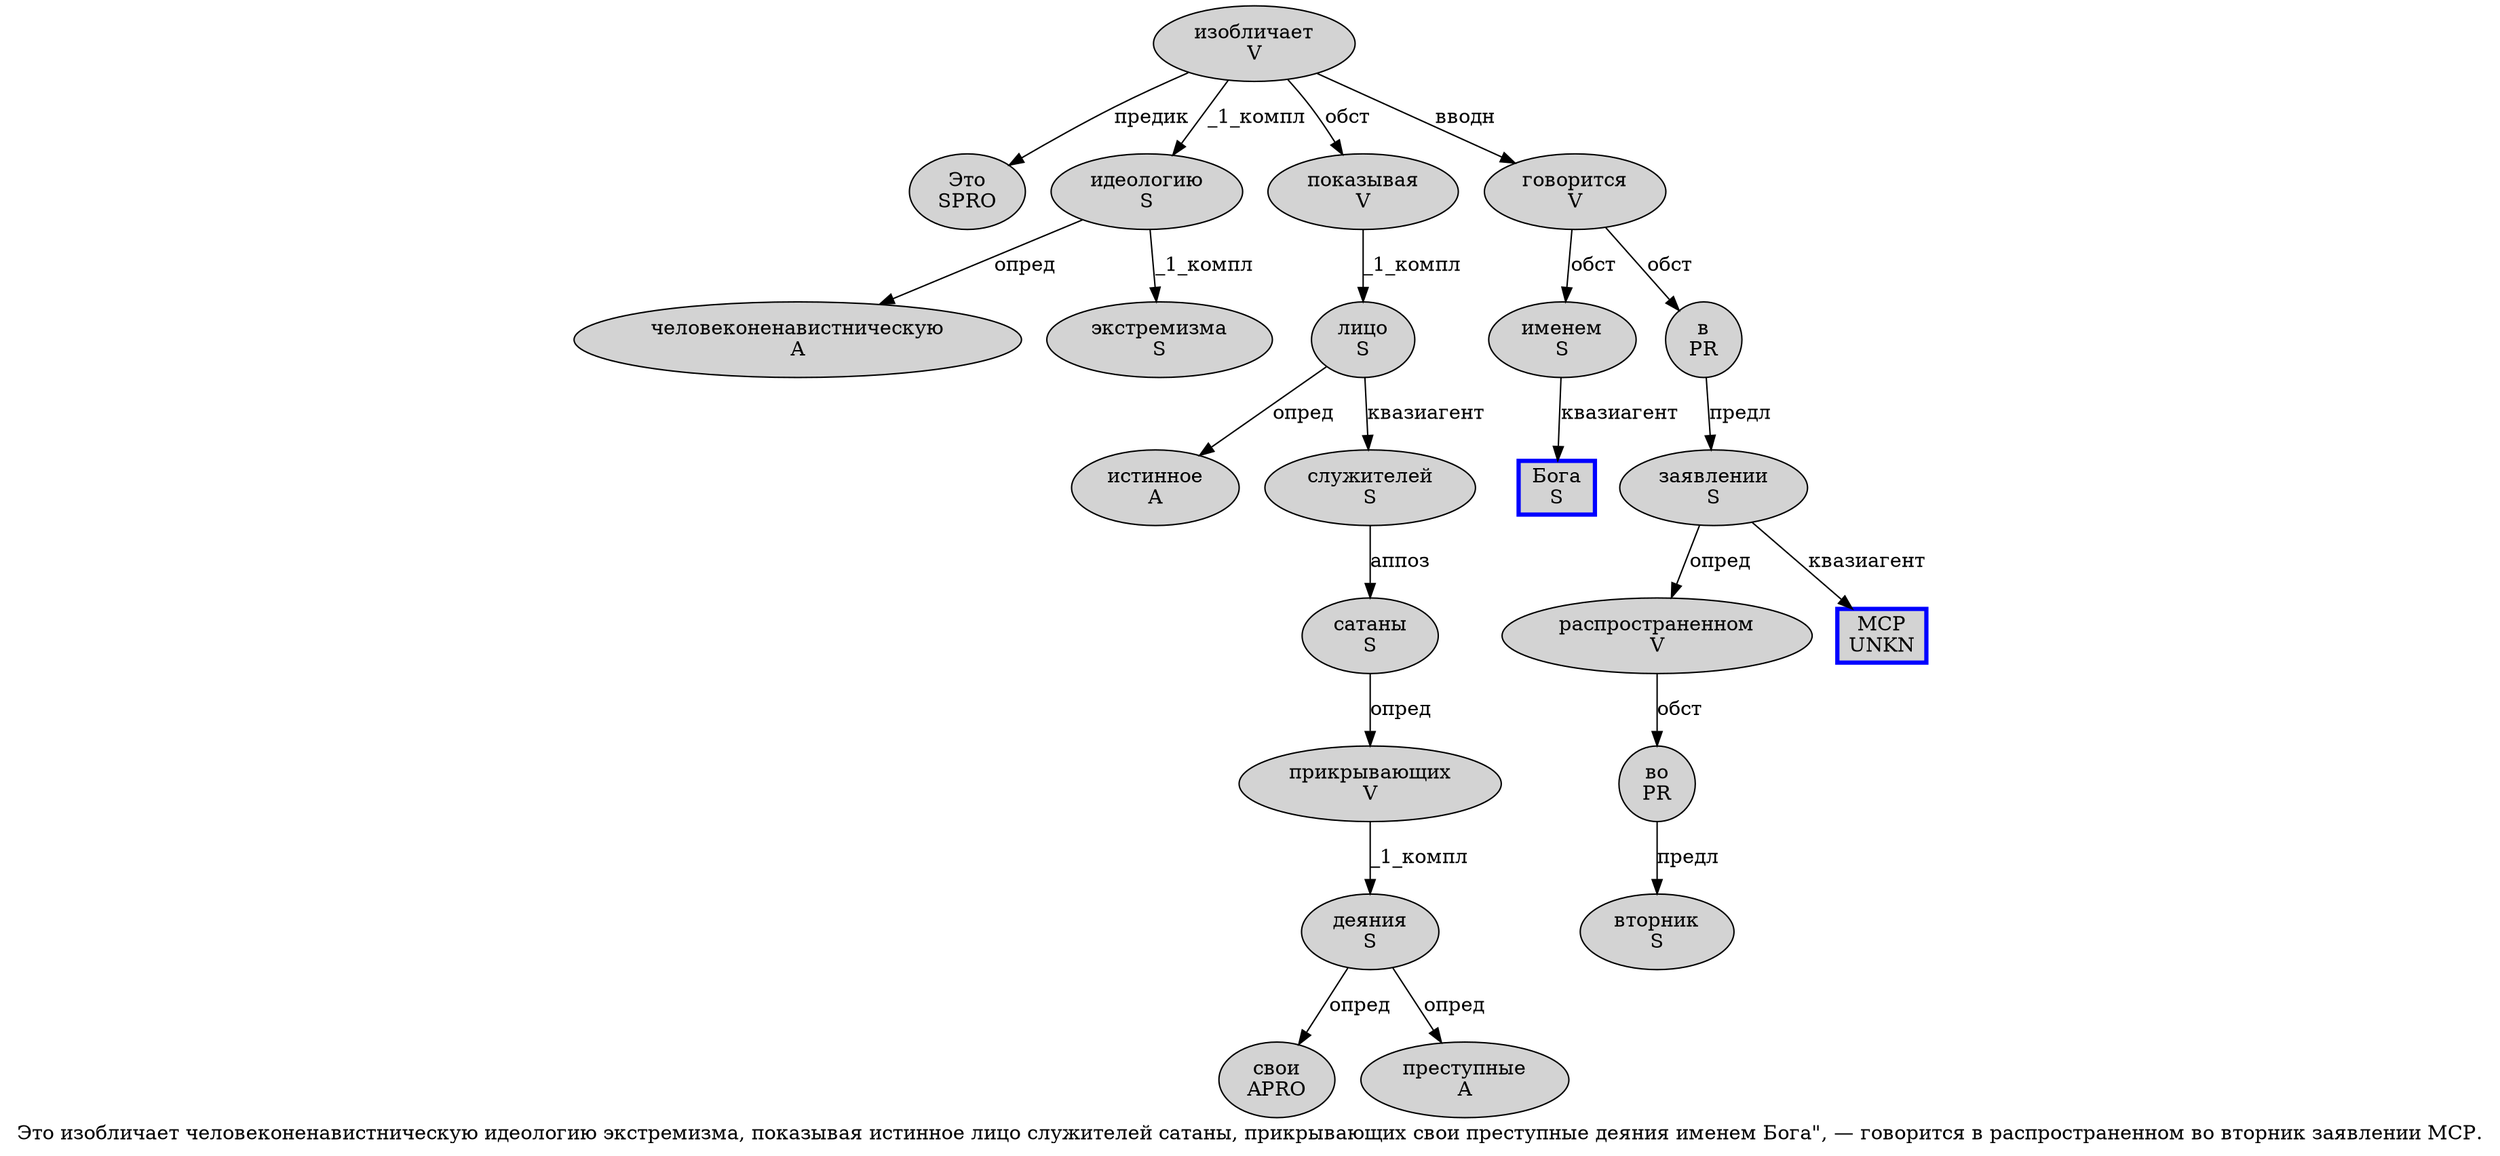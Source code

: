 digraph SENTENCE_359 {
	graph [label="Это изобличает человеконенавистническую идеологию экстремизма, показывая истинное лицо служителей сатаны, прикрывающих свои преступные деяния именем Бога\", — говорится в распространенном во вторник заявлении МСР."]
	node [style=filled]
		0 [label="Это
SPRO" color="" fillcolor=lightgray penwidth=1 shape=ellipse]
		1 [label="изобличает
V" color="" fillcolor=lightgray penwidth=1 shape=ellipse]
		2 [label="человеконенавистническую
A" color="" fillcolor=lightgray penwidth=1 shape=ellipse]
		3 [label="идеологию
S" color="" fillcolor=lightgray penwidth=1 shape=ellipse]
		4 [label="экстремизма
S" color="" fillcolor=lightgray penwidth=1 shape=ellipse]
		6 [label="показывая
V" color="" fillcolor=lightgray penwidth=1 shape=ellipse]
		7 [label="истинное
A" color="" fillcolor=lightgray penwidth=1 shape=ellipse]
		8 [label="лицо
S" color="" fillcolor=lightgray penwidth=1 shape=ellipse]
		9 [label="служителей
S" color="" fillcolor=lightgray penwidth=1 shape=ellipse]
		10 [label="сатаны
S" color="" fillcolor=lightgray penwidth=1 shape=ellipse]
		12 [label="прикрывающих
V" color="" fillcolor=lightgray penwidth=1 shape=ellipse]
		13 [label="свои
APRO" color="" fillcolor=lightgray penwidth=1 shape=ellipse]
		14 [label="преступные
A" color="" fillcolor=lightgray penwidth=1 shape=ellipse]
		15 [label="деяния
S" color="" fillcolor=lightgray penwidth=1 shape=ellipse]
		16 [label="именем
S" color="" fillcolor=lightgray penwidth=1 shape=ellipse]
		17 [label="Бога
S" color=blue fillcolor=lightgray penwidth=3 shape=box]
		21 [label="говорится
V" color="" fillcolor=lightgray penwidth=1 shape=ellipse]
		22 [label="в
PR" color="" fillcolor=lightgray penwidth=1 shape=ellipse]
		23 [label="распространенном
V" color="" fillcolor=lightgray penwidth=1 shape=ellipse]
		24 [label="во
PR" color="" fillcolor=lightgray penwidth=1 shape=ellipse]
		25 [label="вторник
S" color="" fillcolor=lightgray penwidth=1 shape=ellipse]
		26 [label="заявлении
S" color="" fillcolor=lightgray penwidth=1 shape=ellipse]
		27 [label="МСР
UNKN" color=blue fillcolor=lightgray penwidth=3 shape=box]
			22 -> 26 [label="предл"]
			21 -> 16 [label="обст"]
			21 -> 22 [label="обст"]
			15 -> 13 [label="опред"]
			15 -> 14 [label="опред"]
			6 -> 8 [label="_1_компл"]
			1 -> 0 [label="предик"]
			1 -> 3 [label="_1_компл"]
			1 -> 6 [label="обст"]
			1 -> 21 [label="вводн"]
			8 -> 7 [label="опред"]
			8 -> 9 [label="квазиагент"]
			24 -> 25 [label="предл"]
			26 -> 23 [label="опред"]
			26 -> 27 [label="квазиагент"]
			10 -> 12 [label="опред"]
			9 -> 10 [label="аппоз"]
			16 -> 17 [label="квазиагент"]
			3 -> 2 [label="опред"]
			3 -> 4 [label="_1_компл"]
			12 -> 15 [label="_1_компл"]
			23 -> 24 [label="обст"]
}